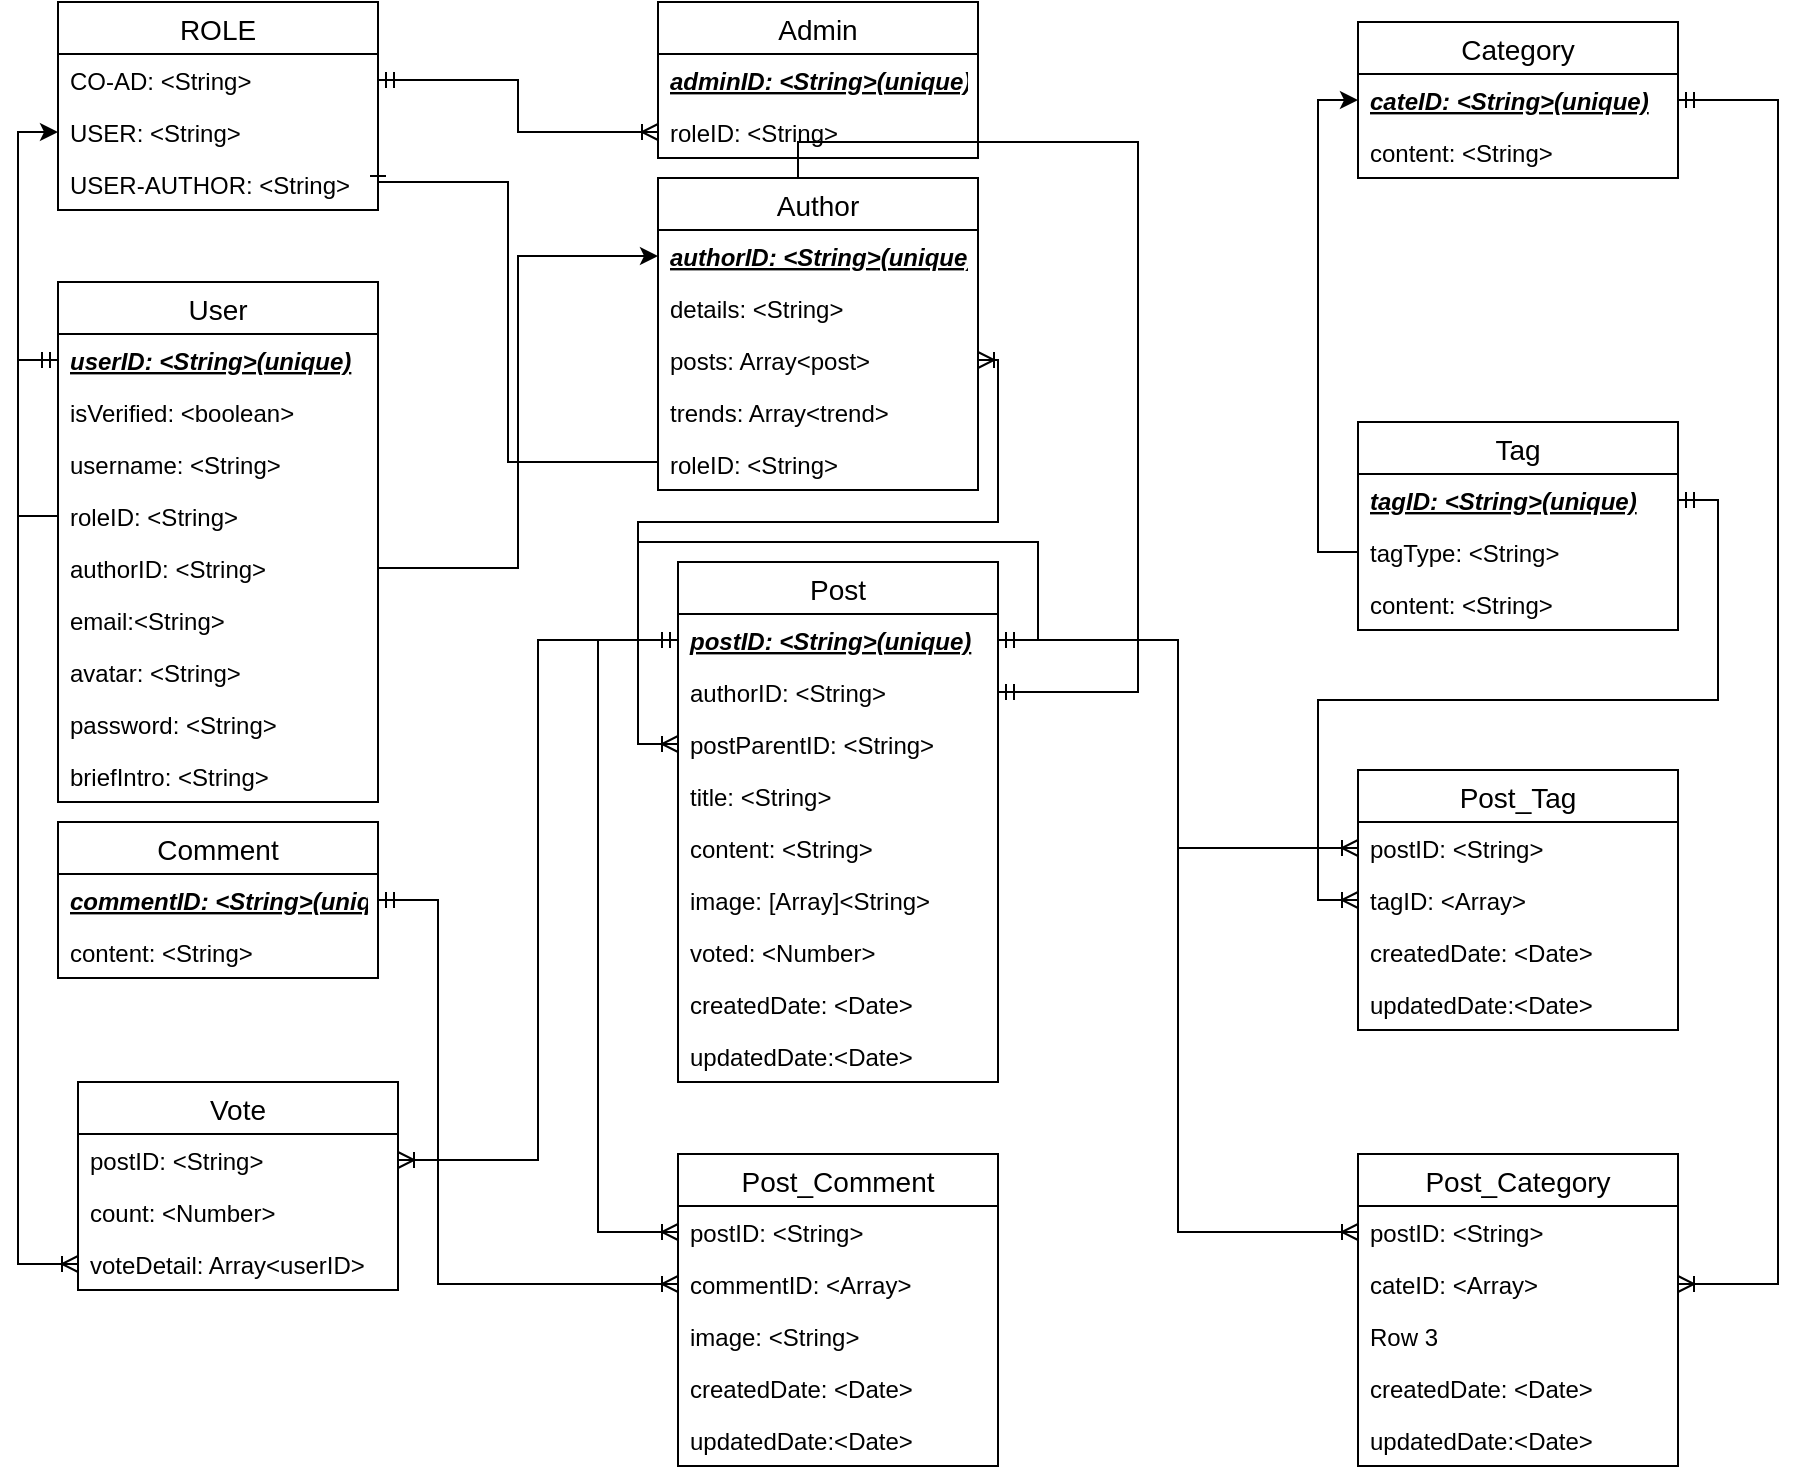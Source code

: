 <mxfile version="13.1.3">
    <diagram id="6hGFLwfOUW9BJ-s0fimq" name="Page-1">
        <mxGraphModel dx="1662" dy="579" grid="1" gridSize="10" guides="1" tooltips="1" connect="1" arrows="1" fold="1" page="1" pageScale="1" pageWidth="1169" pageHeight="1654" math="0" shadow="0">
            <root>
                <mxCell id="0"/>
                <mxCell id="1" parent="0"/>
                <mxCell id="30" style="edgeStyle=orthogonalEdgeStyle;rounded=0;orthogonalLoop=1;jettySize=auto;html=1;entryX=1;entryY=0.5;entryDx=0;entryDy=0;endArrow=ERone;endFill=0;exitX=0;exitY=0.5;exitDx=0;exitDy=0;" parent="1" source="62" target="58" edge="1">
                    <mxGeometry relative="1" as="geometry">
                        <Array as="points">
                            <mxPoint x="415" y="660"/>
                            <mxPoint x="415" y="520"/>
                            <mxPoint x="350" y="520"/>
                        </Array>
                    </mxGeometry>
                </mxCell>
                <mxCell id="48" style="edgeStyle=orthogonalEdgeStyle;rounded=0;orthogonalLoop=1;jettySize=auto;html=1;entryX=0;entryY=0.5;entryDx=0;entryDy=0;startArrow=ERoneToMany;startFill=0;endArrow=ERmandOne;endFill=0;" parent="1" source="34" target="39" edge="1">
                    <mxGeometry relative="1" as="geometry">
                        <Array as="points">
                            <mxPoint x="660" y="609"/>
                            <mxPoint x="660" y="690"/>
                            <mxPoint x="480" y="690"/>
                            <mxPoint x="480" y="749"/>
                        </Array>
                    </mxGeometry>
                </mxCell>
                <mxCell id="oe2LK4UtAT5thSpbDht--72" style="edgeStyle=orthogonalEdgeStyle;rounded=0;orthogonalLoop=1;jettySize=auto;html=1;entryX=1;entryY=0.5;entryDx=0;entryDy=0;startArrow=ERoneToMany;startFill=0;endArrow=ERmandOne;endFill=0;" parent="1" source="26" target="44" edge="1">
                    <mxGeometry relative="1" as="geometry">
                        <Array as="points">
                            <mxPoint x="560" y="500"/>
                            <mxPoint x="730" y="500"/>
                            <mxPoint x="730" y="775"/>
                        </Array>
                    </mxGeometry>
                </mxCell>
                <mxCell id="oe2LK4UtAT5thSpbDht--85" style="edgeStyle=orthogonalEdgeStyle;rounded=0;orthogonalLoop=1;jettySize=auto;html=1;entryX=1;entryY=0.5;entryDx=0;entryDy=0;startArrow=ERoneToMany;startFill=0;endArrow=ERmandOne;endFill=0;" parent="1" source="oe2LK4UtAT5thSpbDht--74" target="39" edge="1">
                    <mxGeometry relative="1" as="geometry"/>
                </mxCell>
                <mxCell id="oe2LK4UtAT5thSpbDht--86" style="edgeStyle=orthogonalEdgeStyle;rounded=0;orthogonalLoop=1;jettySize=auto;html=1;entryX=1;entryY=0.5;entryDx=0;entryDy=0;startArrow=ERoneToMany;startFill=0;endArrow=ERmandOne;endFill=0;" parent="1" source="oe2LK4UtAT5thSpbDht--76" target="oe2LK4UtAT5thSpbDht--56" edge="1">
                    <mxGeometry relative="1" as="geometry"/>
                </mxCell>
                <mxCell id="oe2LK4UtAT5thSpbDht--91" style="edgeStyle=orthogonalEdgeStyle;rounded=0;orthogonalLoop=1;jettySize=auto;html=1;entryX=1;entryY=0.5;entryDx=0;entryDy=0;startArrow=ERoneToMany;startFill=0;endArrow=ERmandOne;endFill=0;" parent="1" source="oe2LK4UtAT5thSpbDht--78" target="39" edge="1">
                    <mxGeometry relative="1" as="geometry"/>
                </mxCell>
                <mxCell id="oe2LK4UtAT5thSpbDht--92" style="edgeStyle=orthogonalEdgeStyle;rounded=0;orthogonalLoop=1;jettySize=auto;html=1;entryX=1;entryY=0.5;entryDx=0;entryDy=0;startArrow=ERoneToMany;startFill=0;endArrow=ERmandOne;endFill=0;exitX=1;exitY=0.5;exitDx=0;exitDy=0;" parent="1" source="oe2LK4UtAT5thSpbDht--79" target="oe2LK4UtAT5thSpbDht--63" edge="1">
                    <mxGeometry relative="1" as="geometry">
                        <Array as="points">
                            <mxPoint x="1050" y="1071"/>
                            <mxPoint x="1050" y="479"/>
                        </Array>
                    </mxGeometry>
                </mxCell>
                <mxCell id="oe2LK4UtAT5thSpbDht--100" style="edgeStyle=orthogonalEdgeStyle;rounded=0;orthogonalLoop=1;jettySize=auto;html=1;entryX=0;entryY=0.5;entryDx=0;entryDy=0;startArrow=ERoneToMany;startFill=0;endArrow=ERmandOne;endFill=0;" parent="1" source="oe2LK4UtAT5thSpbDht--82" target="39" edge="1">
                    <mxGeometry relative="1" as="geometry">
                        <Array as="points">
                            <mxPoint x="460" y="1045"/>
                            <mxPoint x="460" y="749"/>
                        </Array>
                    </mxGeometry>
                </mxCell>
                <mxCell id="oe2LK4UtAT5thSpbDht--101" style="edgeStyle=orthogonalEdgeStyle;rounded=0;orthogonalLoop=1;jettySize=auto;html=1;exitX=0;exitY=0.5;exitDx=0;exitDy=0;entryX=1;entryY=0.5;entryDx=0;entryDy=0;startArrow=ERoneToMany;startFill=0;endArrow=ERmandOne;endFill=0;" parent="1" source="oe2LK4UtAT5thSpbDht--83" target="oe2LK4UtAT5thSpbDht--94" edge="1">
                    <mxGeometry relative="1" as="geometry">
                        <Array as="points">
                            <mxPoint x="380" y="1071"/>
                            <mxPoint x="380" y="879"/>
                        </Array>
                    </mxGeometry>
                </mxCell>
                <mxCell id="oe2LK4UtAT5thSpbDht--112" style="edgeStyle=orthogonalEdgeStyle;rounded=0;orthogonalLoop=1;jettySize=auto;html=1;entryX=0;entryY=0.5;entryDx=0;entryDy=0;startArrow=ERoneToMany;startFill=0;endArrow=ERmandOne;endFill=0;" parent="1" source="oe2LK4UtAT5thSpbDht--111" target="18" edge="1">
                    <mxGeometry relative="1" as="geometry"/>
                </mxCell>
                <mxCell id="oe2LK4UtAT5thSpbDht--113" style="edgeStyle=orthogonalEdgeStyle;rounded=0;orthogonalLoop=1;jettySize=auto;html=1;entryX=0;entryY=0.5;entryDx=0;entryDy=0;startArrow=ERoneToMany;startFill=0;endArrow=ERmandOne;endFill=0;" parent="1" source="oe2LK4UtAT5thSpbDht--109" target="39" edge="1">
                    <mxGeometry relative="1" as="geometry"/>
                </mxCell>
                <mxCell id="oe2LK4UtAT5thSpbDht--62" value="Category" style="swimlane;fontStyle=0;childLayout=stackLayout;horizontal=1;startSize=26;horizontalStack=0;resizeParent=1;resizeParentMax=0;resizeLast=0;collapsible=1;marginBottom=0;align=center;fontSize=14;" parent="1" vertex="1">
                    <mxGeometry x="840" y="440" width="160" height="78" as="geometry"/>
                </mxCell>
                <mxCell id="oe2LK4UtAT5thSpbDht--63" value="cateID: &lt;String&gt;(unique)" style="text;strokeColor=none;fillColor=none;spacingLeft=4;spacingRight=4;overflow=hidden;rotatable=0;points=[[0,0.5],[1,0.5]];portConstraint=eastwest;fontSize=12;fontStyle=7" parent="oe2LK4UtAT5thSpbDht--62" vertex="1">
                    <mxGeometry y="26" width="160" height="26" as="geometry"/>
                </mxCell>
                <mxCell id="oe2LK4UtAT5thSpbDht--68" value="content: &lt;String&gt;" style="text;strokeColor=none;fillColor=none;spacingLeft=4;spacingRight=4;overflow=hidden;rotatable=0;points=[[0,0.5],[1,0.5]];portConstraint=eastwest;fontSize=12;" parent="oe2LK4UtAT5thSpbDht--62" vertex="1">
                    <mxGeometry y="52" width="160" height="26" as="geometry"/>
                </mxCell>
                <mxCell id="oe2LK4UtAT5thSpbDht--55" value="Tag" style="swimlane;fontStyle=0;childLayout=stackLayout;horizontal=1;startSize=26;horizontalStack=0;resizeParent=1;resizeParentMax=0;resizeLast=0;collapsible=1;marginBottom=0;align=center;fontSize=14;" parent="1" vertex="1">
                    <mxGeometry x="840" y="640" width="160" height="104" as="geometry"/>
                </mxCell>
                <mxCell id="oe2LK4UtAT5thSpbDht--56" value="tagID: &lt;String&gt;(unique)" style="text;strokeColor=none;fillColor=none;spacingLeft=4;spacingRight=4;overflow=hidden;rotatable=0;points=[[0,0.5],[1,0.5]];portConstraint=eastwest;fontSize=12;fontStyle=7" parent="oe2LK4UtAT5thSpbDht--55" vertex="1">
                    <mxGeometry y="26" width="160" height="26" as="geometry"/>
                </mxCell>
                <mxCell id="66" value="tagType: &lt;String&gt;" style="text;strokeColor=none;fillColor=none;spacingLeft=4;spacingRight=4;overflow=hidden;rotatable=0;points=[[0,0.5],[1,0.5]];portConstraint=eastwest;fontSize=12;" vertex="1" parent="oe2LK4UtAT5thSpbDht--55">
                    <mxGeometry y="52" width="160" height="26" as="geometry"/>
                </mxCell>
                <mxCell id="oe2LK4UtAT5thSpbDht--57" value="content: &lt;String&gt;" style="text;strokeColor=none;fillColor=none;spacingLeft=4;spacingRight=4;overflow=hidden;rotatable=0;points=[[0,0.5],[1,0.5]];portConstraint=eastwest;fontSize=12;" parent="oe2LK4UtAT5thSpbDht--55" vertex="1">
                    <mxGeometry y="78" width="160" height="26" as="geometry"/>
                </mxCell>
                <mxCell id="oe2LK4UtAT5thSpbDht--73" value="Post_Tag" style="swimlane;fontStyle=0;childLayout=stackLayout;horizontal=1;startSize=26;horizontalStack=0;resizeParent=1;resizeParentMax=0;resizeLast=0;collapsible=1;marginBottom=0;align=center;fontSize=14;" parent="1" vertex="1">
                    <mxGeometry x="840" y="814" width="160" height="130" as="geometry"/>
                </mxCell>
                <mxCell id="oe2LK4UtAT5thSpbDht--74" value="postID: &lt;String&gt;" style="text;strokeColor=none;fillColor=none;spacingLeft=4;spacingRight=4;overflow=hidden;rotatable=0;points=[[0,0.5],[1,0.5]];portConstraint=eastwest;fontSize=12;" parent="oe2LK4UtAT5thSpbDht--73" vertex="1">
                    <mxGeometry y="26" width="160" height="26" as="geometry"/>
                </mxCell>
                <mxCell id="oe2LK4UtAT5thSpbDht--76" value="tagID: &lt;Array&gt;" style="text;strokeColor=none;fillColor=none;spacingLeft=4;spacingRight=4;overflow=hidden;rotatable=0;points=[[0,0.5],[1,0.5]];portConstraint=eastwest;fontSize=12;" parent="oe2LK4UtAT5thSpbDht--73" vertex="1">
                    <mxGeometry y="52" width="160" height="26" as="geometry"/>
                </mxCell>
                <mxCell id="oe2LK4UtAT5thSpbDht--87" value="createdDate: &lt;Date&gt;" style="text;strokeColor=none;fillColor=none;spacingLeft=4;spacingRight=4;overflow=hidden;rotatable=0;points=[[0,0.5],[1,0.5]];portConstraint=eastwest;fontSize=12;" parent="oe2LK4UtAT5thSpbDht--73" vertex="1">
                    <mxGeometry y="78" width="160" height="26" as="geometry"/>
                </mxCell>
                <mxCell id="oe2LK4UtAT5thSpbDht--88" value="updatedDate:&lt;Date&gt;" style="text;strokeColor=none;fillColor=none;spacingLeft=4;spacingRight=4;overflow=hidden;rotatable=0;points=[[0,0.5],[1,0.5]];portConstraint=eastwest;fontSize=12;" parent="oe2LK4UtAT5thSpbDht--73" vertex="1">
                    <mxGeometry y="104" width="160" height="26" as="geometry"/>
                </mxCell>
                <mxCell id="oe2LK4UtAT5thSpbDht--77" value="Post_Category" style="swimlane;fontStyle=0;childLayout=stackLayout;horizontal=1;startSize=26;horizontalStack=0;resizeParent=1;resizeParentMax=0;resizeLast=0;collapsible=1;marginBottom=0;align=center;fontSize=14;" parent="1" vertex="1">
                    <mxGeometry x="840" y="1006" width="160" height="156" as="geometry"/>
                </mxCell>
                <mxCell id="oe2LK4UtAT5thSpbDht--78" value="postID: &lt;String&gt;" style="text;strokeColor=none;fillColor=none;spacingLeft=4;spacingRight=4;overflow=hidden;rotatable=0;points=[[0,0.5],[1,0.5]];portConstraint=eastwest;fontSize=12;" parent="oe2LK4UtAT5thSpbDht--77" vertex="1">
                    <mxGeometry y="26" width="160" height="26" as="geometry"/>
                </mxCell>
                <mxCell id="oe2LK4UtAT5thSpbDht--79" value="cateID: &lt;Array&gt;" style="text;strokeColor=none;fillColor=none;spacingLeft=4;spacingRight=4;overflow=hidden;rotatable=0;points=[[0,0.5],[1,0.5]];portConstraint=eastwest;fontSize=12;" parent="oe2LK4UtAT5thSpbDht--77" vertex="1">
                    <mxGeometry y="52" width="160" height="26" as="geometry"/>
                </mxCell>
                <mxCell id="oe2LK4UtAT5thSpbDht--80" value="Row 3" style="text;strokeColor=none;fillColor=none;spacingLeft=4;spacingRight=4;overflow=hidden;rotatable=0;points=[[0,0.5],[1,0.5]];portConstraint=eastwest;fontSize=12;" parent="oe2LK4UtAT5thSpbDht--77" vertex="1">
                    <mxGeometry y="78" width="160" height="26" as="geometry"/>
                </mxCell>
                <mxCell id="oe2LK4UtAT5thSpbDht--89" value="createdDate: &lt;Date&gt;" style="text;strokeColor=none;fillColor=none;spacingLeft=4;spacingRight=4;overflow=hidden;rotatable=0;points=[[0,0.5],[1,0.5]];portConstraint=eastwest;fontSize=12;" parent="oe2LK4UtAT5thSpbDht--77" vertex="1">
                    <mxGeometry y="104" width="160" height="26" as="geometry"/>
                </mxCell>
                <mxCell id="oe2LK4UtAT5thSpbDht--90" value="updatedDate:&lt;Date&gt;" style="text;strokeColor=none;fillColor=none;spacingLeft=4;spacingRight=4;overflow=hidden;rotatable=0;points=[[0,0.5],[1,0.5]];portConstraint=eastwest;fontSize=12;" parent="oe2LK4UtAT5thSpbDht--77" vertex="1">
                    <mxGeometry y="130" width="160" height="26" as="geometry"/>
                </mxCell>
                <mxCell id="38" value="Post" style="swimlane;fontStyle=0;childLayout=stackLayout;horizontal=1;startSize=26;horizontalStack=0;resizeParent=1;resizeParentMax=0;resizeLast=0;collapsible=1;marginBottom=0;align=center;fontSize=14;" parent="1" vertex="1">
                    <mxGeometry x="500" y="710" width="160" height="260" as="geometry"/>
                </mxCell>
                <mxCell id="39" value="postID: &lt;String&gt;(unique)" style="text;strokeColor=none;fillColor=none;spacingLeft=4;spacingRight=4;overflow=hidden;rotatable=0;points=[[0,0.5],[1,0.5]];portConstraint=eastwest;fontSize=12;fontStyle=7" parent="38" vertex="1">
                    <mxGeometry y="26" width="160" height="26" as="geometry"/>
                </mxCell>
                <mxCell id="44" value="authorID: &lt;String&gt;" style="text;strokeColor=none;fillColor=none;spacingLeft=4;spacingRight=4;overflow=hidden;rotatable=0;points=[[0,0.5],[1,0.5]];portConstraint=eastwest;fontSize=12;" parent="38" vertex="1">
                    <mxGeometry y="52" width="160" height="26" as="geometry"/>
                </mxCell>
                <mxCell id="oe2LK4UtAT5thSpbDht--115" style="edgeStyle=orthogonalEdgeStyle;rounded=0;orthogonalLoop=1;jettySize=auto;html=1;entryX=1;entryY=0.5;entryDx=0;entryDy=0;startArrow=ERoneToMany;startFill=0;endArrow=ERmandOne;endFill=0;" parent="38" source="oe2LK4UtAT5thSpbDht--114" target="39" edge="1">
                    <mxGeometry relative="1" as="geometry">
                        <Array as="points">
                            <mxPoint x="-20" y="91"/>
                            <mxPoint x="-20" y="-10"/>
                            <mxPoint x="180" y="-10"/>
                            <mxPoint x="180" y="39"/>
                        </Array>
                    </mxGeometry>
                </mxCell>
                <mxCell id="oe2LK4UtAT5thSpbDht--114" value="postParentID: &lt;String&gt;" style="text;strokeColor=none;fillColor=none;spacingLeft=4;spacingRight=4;overflow=hidden;rotatable=0;points=[[0,0.5],[1,0.5]];portConstraint=eastwest;fontSize=12;" parent="38" vertex="1">
                    <mxGeometry y="78" width="160" height="26" as="geometry"/>
                </mxCell>
                <mxCell id="43" value="title: &lt;String&gt;" style="text;strokeColor=none;fillColor=none;spacingLeft=4;spacingRight=4;overflow=hidden;rotatable=0;points=[[0,0.5],[1,0.5]];portConstraint=eastwest;fontSize=12;" parent="38" vertex="1">
                    <mxGeometry y="104" width="160" height="26" as="geometry"/>
                </mxCell>
                <mxCell id="54" value="content: &lt;String&gt;" style="text;strokeColor=none;fillColor=none;spacingLeft=4;spacingRight=4;overflow=hidden;rotatable=0;points=[[0,0.5],[1,0.5]];portConstraint=eastwest;fontSize=12;" parent="38" vertex="1">
                    <mxGeometry y="130" width="160" height="26" as="geometry"/>
                </mxCell>
                <mxCell id="oe2LK4UtAT5thSpbDht--116" value="image: [Array]&lt;String&gt;" style="text;strokeColor=none;fillColor=none;spacingLeft=4;spacingRight=4;overflow=hidden;rotatable=0;points=[[0,0.5],[1,0.5]];portConstraint=eastwest;fontSize=12;" parent="38" vertex="1">
                    <mxGeometry y="156" width="160" height="26" as="geometry"/>
                </mxCell>
                <mxCell id="oe2LK4UtAT5thSpbDht--107" value="voted: &lt;Number&gt;" style="text;strokeColor=none;fillColor=none;spacingLeft=4;spacingRight=4;overflow=hidden;rotatable=0;points=[[0,0.5],[1,0.5]];portConstraint=eastwest;fontSize=12;" parent="38" vertex="1">
                    <mxGeometry y="182" width="160" height="26" as="geometry"/>
                </mxCell>
                <mxCell id="53" value="createdDate: &lt;Date&gt;" style="text;strokeColor=none;fillColor=none;spacingLeft=4;spacingRight=4;overflow=hidden;rotatable=0;points=[[0,0.5],[1,0.5]];portConstraint=eastwest;fontSize=12;" parent="38" vertex="1">
                    <mxGeometry y="208" width="160" height="26" as="geometry"/>
                </mxCell>
                <mxCell id="52" value="updatedDate:&lt;Date&gt;" style="text;strokeColor=none;fillColor=none;spacingLeft=4;spacingRight=4;overflow=hidden;rotatable=0;points=[[0,0.5],[1,0.5]];portConstraint=eastwest;fontSize=12;" parent="38" vertex="1">
                    <mxGeometry y="234" width="160" height="26" as="geometry"/>
                </mxCell>
                <mxCell id="oe2LK4UtAT5thSpbDht--81" value="Post_Comment" style="swimlane;fontStyle=0;childLayout=stackLayout;horizontal=1;startSize=26;horizontalStack=0;resizeParent=1;resizeParentMax=0;resizeLast=0;collapsible=1;marginBottom=0;align=center;fontSize=14;" parent="1" vertex="1">
                    <mxGeometry x="500" y="1006" width="160" height="156" as="geometry"/>
                </mxCell>
                <mxCell id="oe2LK4UtAT5thSpbDht--82" value="postID: &lt;String&gt;" style="text;strokeColor=none;fillColor=none;spacingLeft=4;spacingRight=4;overflow=hidden;rotatable=0;points=[[0,0.5],[1,0.5]];portConstraint=eastwest;fontSize=12;" parent="oe2LK4UtAT5thSpbDht--81" vertex="1">
                    <mxGeometry y="26" width="160" height="26" as="geometry"/>
                </mxCell>
                <mxCell id="oe2LK4UtAT5thSpbDht--83" value="commentID: &lt;Array&gt;" style="text;strokeColor=none;fillColor=none;spacingLeft=4;spacingRight=4;overflow=hidden;rotatable=0;points=[[0,0.5],[1,0.5]];portConstraint=eastwest;fontSize=12;" parent="oe2LK4UtAT5thSpbDht--81" vertex="1">
                    <mxGeometry y="52" width="160" height="26" as="geometry"/>
                </mxCell>
                <mxCell id="oe2LK4UtAT5thSpbDht--117" value="image: &lt;String&gt;" style="text;strokeColor=none;fillColor=none;spacingLeft=4;spacingRight=4;overflow=hidden;rotatable=0;points=[[0,0.5],[1,0.5]];portConstraint=eastwest;fontSize=12;" parent="oe2LK4UtAT5thSpbDht--81" vertex="1">
                    <mxGeometry y="78" width="160" height="26" as="geometry"/>
                </mxCell>
                <mxCell id="oe2LK4UtAT5thSpbDht--98" value="createdDate: &lt;Date&gt;" style="text;strokeColor=none;fillColor=none;spacingLeft=4;spacingRight=4;overflow=hidden;rotatable=0;points=[[0,0.5],[1,0.5]];portConstraint=eastwest;fontSize=12;" parent="oe2LK4UtAT5thSpbDht--81" vertex="1">
                    <mxGeometry y="104" width="160" height="26" as="geometry"/>
                </mxCell>
                <mxCell id="oe2LK4UtAT5thSpbDht--99" value="updatedDate:&lt;Date&gt;" style="text;strokeColor=none;fillColor=none;spacingLeft=4;spacingRight=4;overflow=hidden;rotatable=0;points=[[0,0.5],[1,0.5]];portConstraint=eastwest;fontSize=12;" parent="oe2LK4UtAT5thSpbDht--81" vertex="1">
                    <mxGeometry y="130" width="160" height="26" as="geometry"/>
                </mxCell>
                <mxCell id="oe2LK4UtAT5thSpbDht--125" style="edgeStyle=orthogonalEdgeStyle;rounded=0;orthogonalLoop=1;jettySize=auto;html=1;entryX=1;entryY=0.5;entryDx=0;entryDy=0;startArrow=ERoneToMany;startFill=0;endArrow=ERmandOne;endFill=0;exitX=0;exitY=0.5;exitDx=0;exitDy=0;" parent="1" source="61" target="56" edge="1">
                    <mxGeometry relative="1" as="geometry"/>
                </mxCell>
                <mxCell id="25" value="Author" style="swimlane;fontStyle=0;childLayout=stackLayout;horizontal=1;startSize=26;horizontalStack=0;resizeParent=1;resizeParentMax=0;resizeLast=0;collapsible=1;marginBottom=0;align=center;fontSize=14;" parent="1" vertex="1">
                    <mxGeometry x="490" y="518" width="160" height="156" as="geometry"/>
                </mxCell>
                <mxCell id="26" value="authorID: &lt;String&gt;(unique)" style="text;strokeColor=none;fillColor=none;spacingLeft=4;spacingRight=4;overflow=hidden;rotatable=0;points=[[0,0.5],[1,0.5]];portConstraint=eastwest;fontSize=12;fontStyle=7" parent="25" vertex="1">
                    <mxGeometry y="26" width="160" height="26" as="geometry"/>
                </mxCell>
                <mxCell id="29" value="details: &lt;String&gt;" style="text;strokeColor=none;fillColor=none;spacingLeft=4;spacingRight=4;overflow=hidden;rotatable=0;points=[[0,0.5],[1,0.5]];portConstraint=eastwest;fontSize=12;" parent="25" vertex="1">
                    <mxGeometry y="52" width="160" height="26" as="geometry"/>
                </mxCell>
                <mxCell id="34" value="posts: Array&lt;post&gt;" style="text;strokeColor=none;fillColor=none;spacingLeft=4;spacingRight=4;overflow=hidden;rotatable=0;points=[[0,0.5],[1,0.5]];portConstraint=eastwest;fontSize=12;" parent="25" vertex="1">
                    <mxGeometry y="78" width="160" height="26" as="geometry"/>
                </mxCell>
                <mxCell id="35" value="trends: Array&lt;trend&gt;" style="text;strokeColor=none;fillColor=none;spacingLeft=4;spacingRight=4;overflow=hidden;rotatable=0;points=[[0,0.5],[1,0.5]];portConstraint=eastwest;fontSize=12;" parent="25" vertex="1">
                    <mxGeometry y="104" width="160" height="26" as="geometry"/>
                </mxCell>
                <mxCell id="62" value="roleID: &lt;String&gt;" style="text;strokeColor=none;fillColor=none;spacingLeft=4;spacingRight=4;overflow=hidden;rotatable=0;points=[[0,0.5],[1,0.5]];portConstraint=eastwest;fontSize=12;" parent="25" vertex="1">
                    <mxGeometry y="130" width="160" height="26" as="geometry"/>
                </mxCell>
                <mxCell id="oe2LK4UtAT5thSpbDht--120" value="Admin" style="swimlane;fontStyle=0;childLayout=stackLayout;horizontal=1;startSize=26;horizontalStack=0;resizeParent=1;resizeParentMax=0;resizeLast=0;collapsible=1;marginBottom=0;align=center;fontSize=14;" parent="1" vertex="1">
                    <mxGeometry x="490" y="430" width="160" height="78" as="geometry"/>
                </mxCell>
                <mxCell id="oe2LK4UtAT5thSpbDht--121" value="adminID: &lt;String&gt;(unique)" style="text;strokeColor=none;fillColor=none;spacingLeft=4;spacingRight=4;overflow=hidden;rotatable=0;points=[[0,0.5],[1,0.5]];portConstraint=eastwest;fontSize=12;fontStyle=7" parent="oe2LK4UtAT5thSpbDht--120" vertex="1">
                    <mxGeometry y="26" width="160" height="26" as="geometry"/>
                </mxCell>
                <mxCell id="61" value="roleID: &lt;String&gt;" style="text;strokeColor=none;fillColor=none;spacingLeft=4;spacingRight=4;overflow=hidden;rotatable=0;points=[[0,0.5],[1,0.5]];portConstraint=eastwest;fontSize=12;" parent="oe2LK4UtAT5thSpbDht--120" vertex="1">
                    <mxGeometry y="52" width="160" height="26" as="geometry"/>
                </mxCell>
                <mxCell id="60" style="edgeStyle=orthogonalEdgeStyle;rounded=0;orthogonalLoop=1;jettySize=auto;html=1;entryX=0;entryY=0.5;entryDx=0;entryDy=0;exitX=0;exitY=0.5;exitDx=0;exitDy=0;" parent="1" source="oe2LK4UtAT5thSpbDht--126" target="57" edge="1">
                    <mxGeometry relative="1" as="geometry"/>
                </mxCell>
                <mxCell id="55" value="ROLE" style="swimlane;fontStyle=0;childLayout=stackLayout;horizontal=1;startSize=26;horizontalStack=0;resizeParent=1;resizeParentMax=0;resizeLast=0;collapsible=1;marginBottom=0;align=center;fontSize=14;" parent="1" vertex="1">
                    <mxGeometry x="190" y="430" width="160" height="104" as="geometry"/>
                </mxCell>
                <mxCell id="56" value="CO-AD: &lt;String&gt;" style="text;strokeColor=none;fillColor=none;spacingLeft=4;spacingRight=4;overflow=hidden;rotatable=0;points=[[0,0.5],[1,0.5]];portConstraint=eastwest;fontSize=12;" parent="55" vertex="1">
                    <mxGeometry y="26" width="160" height="26" as="geometry"/>
                </mxCell>
                <mxCell id="57" value="USER: &lt;String&gt;" style="text;strokeColor=none;fillColor=none;spacingLeft=4;spacingRight=4;overflow=hidden;rotatable=0;points=[[0,0.5],[1,0.5]];portConstraint=eastwest;fontSize=12;" parent="55" vertex="1">
                    <mxGeometry y="52" width="160" height="26" as="geometry"/>
                </mxCell>
                <mxCell id="58" value="USER-AUTHOR: &lt;String&gt;" style="text;strokeColor=none;fillColor=none;spacingLeft=4;spacingRight=4;overflow=hidden;rotatable=0;points=[[0,0.5],[1,0.5]];portConstraint=eastwest;fontSize=12;" parent="55" vertex="1">
                    <mxGeometry y="78" width="160" height="26" as="geometry"/>
                </mxCell>
                <mxCell id="oe2LK4UtAT5thSpbDht--93" value="Comment" style="swimlane;fontStyle=0;childLayout=stackLayout;horizontal=1;startSize=26;horizontalStack=0;resizeParent=1;resizeParentMax=0;resizeLast=0;collapsible=1;marginBottom=0;align=center;fontSize=14;" parent="1" vertex="1">
                    <mxGeometry x="190" y="840" width="160" height="78" as="geometry"/>
                </mxCell>
                <mxCell id="oe2LK4UtAT5thSpbDht--94" value="commentID: &lt;String&gt;(unique)" style="text;strokeColor=none;fillColor=none;spacingLeft=4;spacingRight=4;overflow=hidden;rotatable=0;points=[[0,0.5],[1,0.5]];portConstraint=eastwest;fontSize=12;fontStyle=7" parent="oe2LK4UtAT5thSpbDht--93" vertex="1">
                    <mxGeometry y="26" width="160" height="26" as="geometry"/>
                </mxCell>
                <mxCell id="oe2LK4UtAT5thSpbDht--95" value="content: &lt;String&gt;" style="text;strokeColor=none;fillColor=none;spacingLeft=4;spacingRight=4;overflow=hidden;rotatable=0;points=[[0,0.5],[1,0.5]];portConstraint=eastwest;fontSize=12;" parent="oe2LK4UtAT5thSpbDht--93" vertex="1">
                    <mxGeometry y="52" width="160" height="26" as="geometry"/>
                </mxCell>
                <mxCell id="65" style="edgeStyle=orthogonalEdgeStyle;rounded=0;orthogonalLoop=1;jettySize=auto;html=1;entryX=0;entryY=0.5;entryDx=0;entryDy=0;exitX=1;exitY=0.5;exitDx=0;exitDy=0;" parent="1" source="64" target="26" edge="1">
                    <mxGeometry relative="1" as="geometry"/>
                </mxCell>
                <mxCell id="17" value="User" style="swimlane;fontStyle=0;childLayout=stackLayout;horizontal=1;startSize=26;horizontalStack=0;resizeParent=1;resizeParentMax=0;resizeLast=0;collapsible=1;marginBottom=0;align=center;fontSize=14;" parent="1" vertex="1">
                    <mxGeometry x="190" y="570" width="160" height="260" as="geometry"/>
                </mxCell>
                <mxCell id="18" value="userID: &lt;String&gt;(unique)" style="text;strokeColor=none;fillColor=none;spacingLeft=4;spacingRight=4;overflow=hidden;rotatable=0;points=[[0,0.5],[1,0.5]];portConstraint=eastwest;fontSize=12;fontStyle=7" parent="17" vertex="1">
                    <mxGeometry y="26" width="160" height="26" as="geometry"/>
                </mxCell>
                <mxCell id="63" value="isVerified: &lt;boolean&gt;" style="text;strokeColor=none;fillColor=none;spacingLeft=4;spacingRight=4;overflow=hidden;rotatable=0;points=[[0,0.5],[1,0.5]];portConstraint=eastwest;fontSize=12;" parent="17" vertex="1">
                    <mxGeometry y="52" width="160" height="26" as="geometry"/>
                </mxCell>
                <mxCell id="19" value="username: &lt;String&gt;" style="text;strokeColor=none;fillColor=none;spacingLeft=4;spacingRight=4;overflow=hidden;rotatable=0;points=[[0,0.5],[1,0.5]];portConstraint=eastwest;fontSize=12;" parent="17" vertex="1">
                    <mxGeometry y="78" width="160" height="26" as="geometry"/>
                </mxCell>
                <mxCell id="oe2LK4UtAT5thSpbDht--126" value="roleID: &lt;String&gt;" style="text;strokeColor=none;fillColor=none;spacingLeft=4;spacingRight=4;overflow=hidden;rotatable=0;points=[[0,0.5],[1,0.5]];portConstraint=eastwest;fontSize=12;" parent="17" vertex="1">
                    <mxGeometry y="104" width="160" height="26" as="geometry"/>
                </mxCell>
                <mxCell id="64" value="authorID: &lt;String&gt;" style="text;strokeColor=none;fillColor=none;spacingLeft=4;spacingRight=4;overflow=hidden;rotatable=0;points=[[0,0.5],[1,0.5]];portConstraint=eastwest;fontSize=12;" parent="17" vertex="1">
                    <mxGeometry y="130" width="160" height="26" as="geometry"/>
                </mxCell>
                <mxCell id="20" value="email:&lt;String&gt;" style="text;strokeColor=none;fillColor=none;spacingLeft=4;spacingRight=4;overflow=hidden;rotatable=0;points=[[0,0.5],[1,0.5]];portConstraint=eastwest;fontSize=12;" parent="17" vertex="1">
                    <mxGeometry y="156" width="160" height="26" as="geometry"/>
                </mxCell>
                <mxCell id="22" value="avatar: &lt;String&gt;" style="text;strokeColor=none;fillColor=none;spacingLeft=4;spacingRight=4;overflow=hidden;rotatable=0;points=[[0,0.5],[1,0.5]];portConstraint=eastwest;fontSize=12;" parent="17" vertex="1">
                    <mxGeometry y="182" width="160" height="26" as="geometry"/>
                </mxCell>
                <mxCell id="23" value="password: &lt;String&gt;" style="text;strokeColor=none;fillColor=none;spacingLeft=4;spacingRight=4;overflow=hidden;rotatable=0;points=[[0,0.5],[1,0.5]];portConstraint=eastwest;fontSize=12;" parent="17" vertex="1">
                    <mxGeometry y="208" width="160" height="26" as="geometry"/>
                </mxCell>
                <mxCell id="21" value="briefIntro: &lt;String&gt;" style="text;strokeColor=none;fillColor=none;spacingLeft=4;spacingRight=4;overflow=hidden;rotatable=0;points=[[0,0.5],[1,0.5]];portConstraint=eastwest;fontSize=12;" parent="17" vertex="1">
                    <mxGeometry y="234" width="160" height="26" as="geometry"/>
                </mxCell>
                <mxCell id="oe2LK4UtAT5thSpbDht--108" value="Vote" style="swimlane;fontStyle=0;childLayout=stackLayout;horizontal=1;startSize=26;horizontalStack=0;resizeParent=1;resizeParentMax=0;resizeLast=0;collapsible=1;marginBottom=0;align=center;fontSize=14;" parent="1" vertex="1">
                    <mxGeometry x="200" y="970" width="160" height="104" as="geometry"/>
                </mxCell>
                <mxCell id="oe2LK4UtAT5thSpbDht--109" value="postID: &lt;String&gt;" style="text;strokeColor=none;fillColor=none;spacingLeft=4;spacingRight=4;overflow=hidden;rotatable=0;points=[[0,0.5],[1,0.5]];portConstraint=eastwest;fontSize=12;" parent="oe2LK4UtAT5thSpbDht--108" vertex="1">
                    <mxGeometry y="26" width="160" height="26" as="geometry"/>
                </mxCell>
                <mxCell id="oe2LK4UtAT5thSpbDht--110" value="count: &lt;Number&gt;" style="text;strokeColor=none;fillColor=none;spacingLeft=4;spacingRight=4;overflow=hidden;rotatable=0;points=[[0,0.5],[1,0.5]];portConstraint=eastwest;fontSize=12;" parent="oe2LK4UtAT5thSpbDht--108" vertex="1">
                    <mxGeometry y="52" width="160" height="26" as="geometry"/>
                </mxCell>
                <mxCell id="oe2LK4UtAT5thSpbDht--111" value="voteDetail: Array&lt;userID&gt;" style="text;strokeColor=none;fillColor=none;spacingLeft=4;spacingRight=4;overflow=hidden;rotatable=0;points=[[0,0.5],[1,0.5]];portConstraint=eastwest;fontSize=12;" parent="oe2LK4UtAT5thSpbDht--108" vertex="1">
                    <mxGeometry y="78" width="160" height="26" as="geometry"/>
                </mxCell>
                <mxCell id="67" style="edgeStyle=orthogonalEdgeStyle;rounded=0;orthogonalLoop=1;jettySize=auto;html=1;entryX=0;entryY=0.5;entryDx=0;entryDy=0;" edge="1" parent="1" source="66" target="oe2LK4UtAT5thSpbDht--63">
                    <mxGeometry relative="1" as="geometry"/>
                </mxCell>
            </root>
        </mxGraphModel>
    </diagram>
</mxfile>